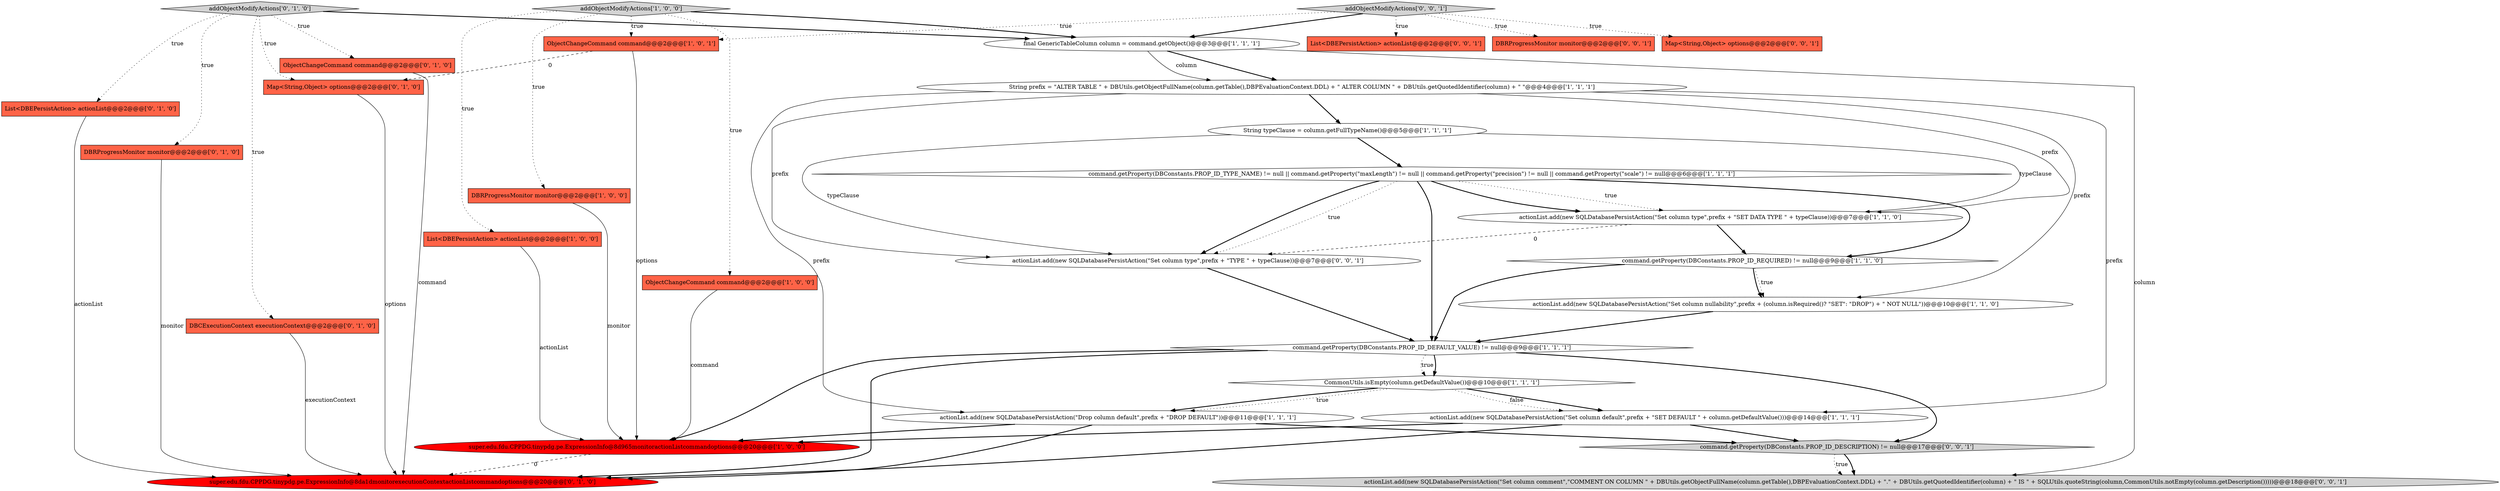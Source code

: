 digraph {
3 [style = filled, label = "String prefix = \"ALTER TABLE \" + DBUtils.getObjectFullName(column.getTable(),DBPEvaluationContext.DDL) + \" ALTER COLUMN \" + DBUtils.getQuotedIdentifier(column) + \" \"@@@4@@@['1', '1', '1']", fillcolor = white, shape = ellipse image = "AAA0AAABBB1BBB"];
20 [style = filled, label = "ObjectChangeCommand command@@@2@@@['0', '1', '0']", fillcolor = tomato, shape = box image = "AAA0AAABBB2BBB"];
24 [style = filled, label = "List<DBEPersistAction> actionList@@@2@@@['0', '0', '1']", fillcolor = tomato, shape = box image = "AAA0AAABBB3BBB"];
29 [style = filled, label = "actionList.add(new SQLDatabasePersistAction(\"Set column type\",prefix + \"TYPE \" + typeClause))@@@7@@@['0', '0', '1']", fillcolor = white, shape = ellipse image = "AAA0AAABBB3BBB"];
18 [style = filled, label = "List<DBEPersistAction> actionList@@@2@@@['0', '1', '0']", fillcolor = tomato, shape = box image = "AAA0AAABBB2BBB"];
22 [style = filled, label = "DBRProgressMonitor monitor@@@2@@@['0', '1', '0']", fillcolor = tomato, shape = box image = "AAA0AAABBB2BBB"];
0 [style = filled, label = "command.getProperty(DBConstants.PROP_ID_REQUIRED) != null@@@9@@@['1', '1', '0']", fillcolor = white, shape = diamond image = "AAA0AAABBB1BBB"];
1 [style = filled, label = "actionList.add(new SQLDatabasePersistAction(\"Set column nullability\",prefix + (column.isRequired()? \"SET\": \"DROP\") + \" NOT NULL\"))@@@10@@@['1', '1', '0']", fillcolor = white, shape = ellipse image = "AAA0AAABBB1BBB"];
6 [style = filled, label = "actionList.add(new SQLDatabasePersistAction(\"Drop column default\",prefix + \"DROP DEFAULT\"))@@@11@@@['1', '1', '1']", fillcolor = white, shape = ellipse image = "AAA0AAABBB1BBB"];
2 [style = filled, label = "DBRProgressMonitor monitor@@@2@@@['1', '0', '0']", fillcolor = tomato, shape = box image = "AAA0AAABBB1BBB"];
5 [style = filled, label = "command.getProperty(DBConstants.PROP_ID_TYPE_NAME) != null || command.getProperty(\"maxLength\") != null || command.getProperty(\"precision\") != null || command.getProperty(\"scale\") != null@@@6@@@['1', '1', '1']", fillcolor = white, shape = diamond image = "AAA0AAABBB1BBB"];
7 [style = filled, label = "command.getProperty(DBConstants.PROP_ID_DEFAULT_VALUE) != null@@@9@@@['1', '1', '1']", fillcolor = white, shape = diamond image = "AAA0AAABBB1BBB"];
26 [style = filled, label = "addObjectModifyActions['0', '0', '1']", fillcolor = lightgray, shape = diamond image = "AAA0AAABBB3BBB"];
19 [style = filled, label = "super.edu.fdu.CPPDG.tinypdg.pe.ExpressionInfo@8da1dmonitorexecutionContextactionListcommandoptions@@@20@@@['0', '1', '0']", fillcolor = red, shape = ellipse image = "AAA1AAABBB2BBB"];
30 [style = filled, label = "actionList.add(new SQLDatabasePersistAction(\"Set column comment\",\"COMMENT ON COLUMN \" + DBUtils.getObjectFullName(column.getTable(),DBPEvaluationContext.DDL) + \".\" + DBUtils.getQuotedIdentifier(column) + \" IS \" + SQLUtils.quoteString(column,CommonUtils.notEmpty(column.getDescription()))))@@@18@@@['0', '0', '1']", fillcolor = lightgray, shape = ellipse image = "AAA0AAABBB3BBB"];
23 [style = filled, label = "Map<String,Object> options@@@2@@@['0', '1', '0']", fillcolor = tomato, shape = box image = "AAA1AAABBB2BBB"];
16 [style = filled, label = "ObjectChangeCommand command@@@2@@@['1', '0', '1']", fillcolor = tomato, shape = box image = "AAA0AAABBB1BBB"];
25 [style = filled, label = "command.getProperty(DBConstants.PROP_ID_DESCRIPTION) != null@@@17@@@['0', '0', '1']", fillcolor = lightgray, shape = diamond image = "AAA0AAABBB3BBB"];
27 [style = filled, label = "DBRProgressMonitor monitor@@@2@@@['0', '0', '1']", fillcolor = tomato, shape = box image = "AAA0AAABBB3BBB"];
17 [style = filled, label = "addObjectModifyActions['0', '1', '0']", fillcolor = lightgray, shape = diamond image = "AAA0AAABBB2BBB"];
11 [style = filled, label = "CommonUtils.isEmpty(column.getDefaultValue())@@@10@@@['1', '1', '1']", fillcolor = white, shape = diamond image = "AAA0AAABBB1BBB"];
8 [style = filled, label = "addObjectModifyActions['1', '0', '0']", fillcolor = lightgray, shape = diamond image = "AAA0AAABBB1BBB"];
13 [style = filled, label = "String typeClause = column.getFullTypeName()@@@5@@@['1', '1', '1']", fillcolor = white, shape = ellipse image = "AAA0AAABBB1BBB"];
15 [style = filled, label = "final GenericTableColumn column = command.getObject()@@@3@@@['1', '1', '1']", fillcolor = white, shape = ellipse image = "AAA0AAABBB1BBB"];
28 [style = filled, label = "Map<String,Object> options@@@2@@@['0', '0', '1']", fillcolor = tomato, shape = box image = "AAA0AAABBB3BBB"];
10 [style = filled, label = "super.edu.fdu.CPPDG.tinypdg.pe.ExpressionInfo@8d965monitoractionListcommandoptions@@@20@@@['1', '0', '0']", fillcolor = red, shape = ellipse image = "AAA1AAABBB1BBB"];
9 [style = filled, label = "actionList.add(new SQLDatabasePersistAction(\"Set column default\",prefix + \"SET DEFAULT \" + column.getDefaultValue()))@@@14@@@['1', '1', '1']", fillcolor = white, shape = ellipse image = "AAA0AAABBB1BBB"];
12 [style = filled, label = "List<DBEPersistAction> actionList@@@2@@@['1', '0', '0']", fillcolor = tomato, shape = box image = "AAA0AAABBB1BBB"];
4 [style = filled, label = "ObjectChangeCommand command@@@2@@@['1', '0', '0']", fillcolor = tomato, shape = box image = "AAA0AAABBB1BBB"];
21 [style = filled, label = "DBCExecutionContext executionContext@@@2@@@['0', '1', '0']", fillcolor = tomato, shape = box image = "AAA0AAABBB2BBB"];
14 [style = filled, label = "actionList.add(new SQLDatabasePersistAction(\"Set column type\",prefix + \"SET DATA TYPE \" + typeClause))@@@7@@@['1', '1', '0']", fillcolor = white, shape = ellipse image = "AAA0AAABBB1BBB"];
17->20 [style = dotted, label="true"];
20->19 [style = solid, label="command"];
5->29 [style = bold, label=""];
5->14 [style = dotted, label="true"];
21->19 [style = solid, label="executionContext"];
3->9 [style = solid, label="prefix"];
13->29 [style = solid, label="typeClause"];
7->11 [style = bold, label=""];
8->15 [style = bold, label=""];
3->14 [style = solid, label="prefix"];
17->18 [style = dotted, label="true"];
7->10 [style = bold, label=""];
10->19 [style = dashed, label="0"];
8->2 [style = dotted, label="true"];
25->30 [style = bold, label=""];
3->6 [style = solid, label="prefix"];
26->27 [style = dotted, label="true"];
11->6 [style = bold, label=""];
8->16 [style = dotted, label="true"];
3->1 [style = solid, label="prefix"];
13->14 [style = solid, label="typeClause"];
16->23 [style = dashed, label="0"];
12->10 [style = solid, label="actionList"];
6->19 [style = bold, label=""];
5->14 [style = bold, label=""];
9->10 [style = bold, label=""];
15->3 [style = bold, label=""];
11->9 [style = bold, label=""];
15->3 [style = solid, label="column"];
23->19 [style = solid, label="options"];
1->7 [style = bold, label=""];
8->4 [style = dotted, label="true"];
3->29 [style = solid, label="prefix"];
17->23 [style = dotted, label="true"];
15->30 [style = solid, label="column"];
0->7 [style = bold, label=""];
22->19 [style = solid, label="monitor"];
16->10 [style = solid, label="options"];
18->19 [style = solid, label="actionList"];
8->12 [style = dotted, label="true"];
7->11 [style = dotted, label="true"];
14->0 [style = bold, label=""];
5->0 [style = bold, label=""];
11->6 [style = dotted, label="true"];
0->1 [style = bold, label=""];
26->28 [style = dotted, label="true"];
6->10 [style = bold, label=""];
9->25 [style = bold, label=""];
11->9 [style = dotted, label="false"];
26->24 [style = dotted, label="true"];
26->15 [style = bold, label=""];
17->15 [style = bold, label=""];
13->5 [style = bold, label=""];
3->13 [style = bold, label=""];
9->19 [style = bold, label=""];
29->7 [style = bold, label=""];
5->7 [style = bold, label=""];
17->22 [style = dotted, label="true"];
4->10 [style = solid, label="command"];
2->10 [style = solid, label="monitor"];
7->25 [style = bold, label=""];
26->16 [style = dotted, label="true"];
5->29 [style = dotted, label="true"];
17->21 [style = dotted, label="true"];
25->30 [style = dotted, label="true"];
14->29 [style = dashed, label="0"];
7->19 [style = bold, label=""];
6->25 [style = bold, label=""];
0->1 [style = dotted, label="true"];
}
